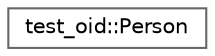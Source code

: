 digraph "类继承关系图"
{
 // LATEX_PDF_SIZE
  bgcolor="transparent";
  edge [fontname=Helvetica,fontsize=10,labelfontname=Helvetica,labelfontsize=10];
  node [fontname=Helvetica,fontsize=10,shape=box,height=0.2,width=0.4];
  rankdir="LR";
  Node0 [id="Node000000",label="test_oid::Person",height=0.2,width=0.4,color="grey40", fillcolor="white", style="filled",URL="$structtest__oid_1_1_person.html",tooltip=" "];
}
